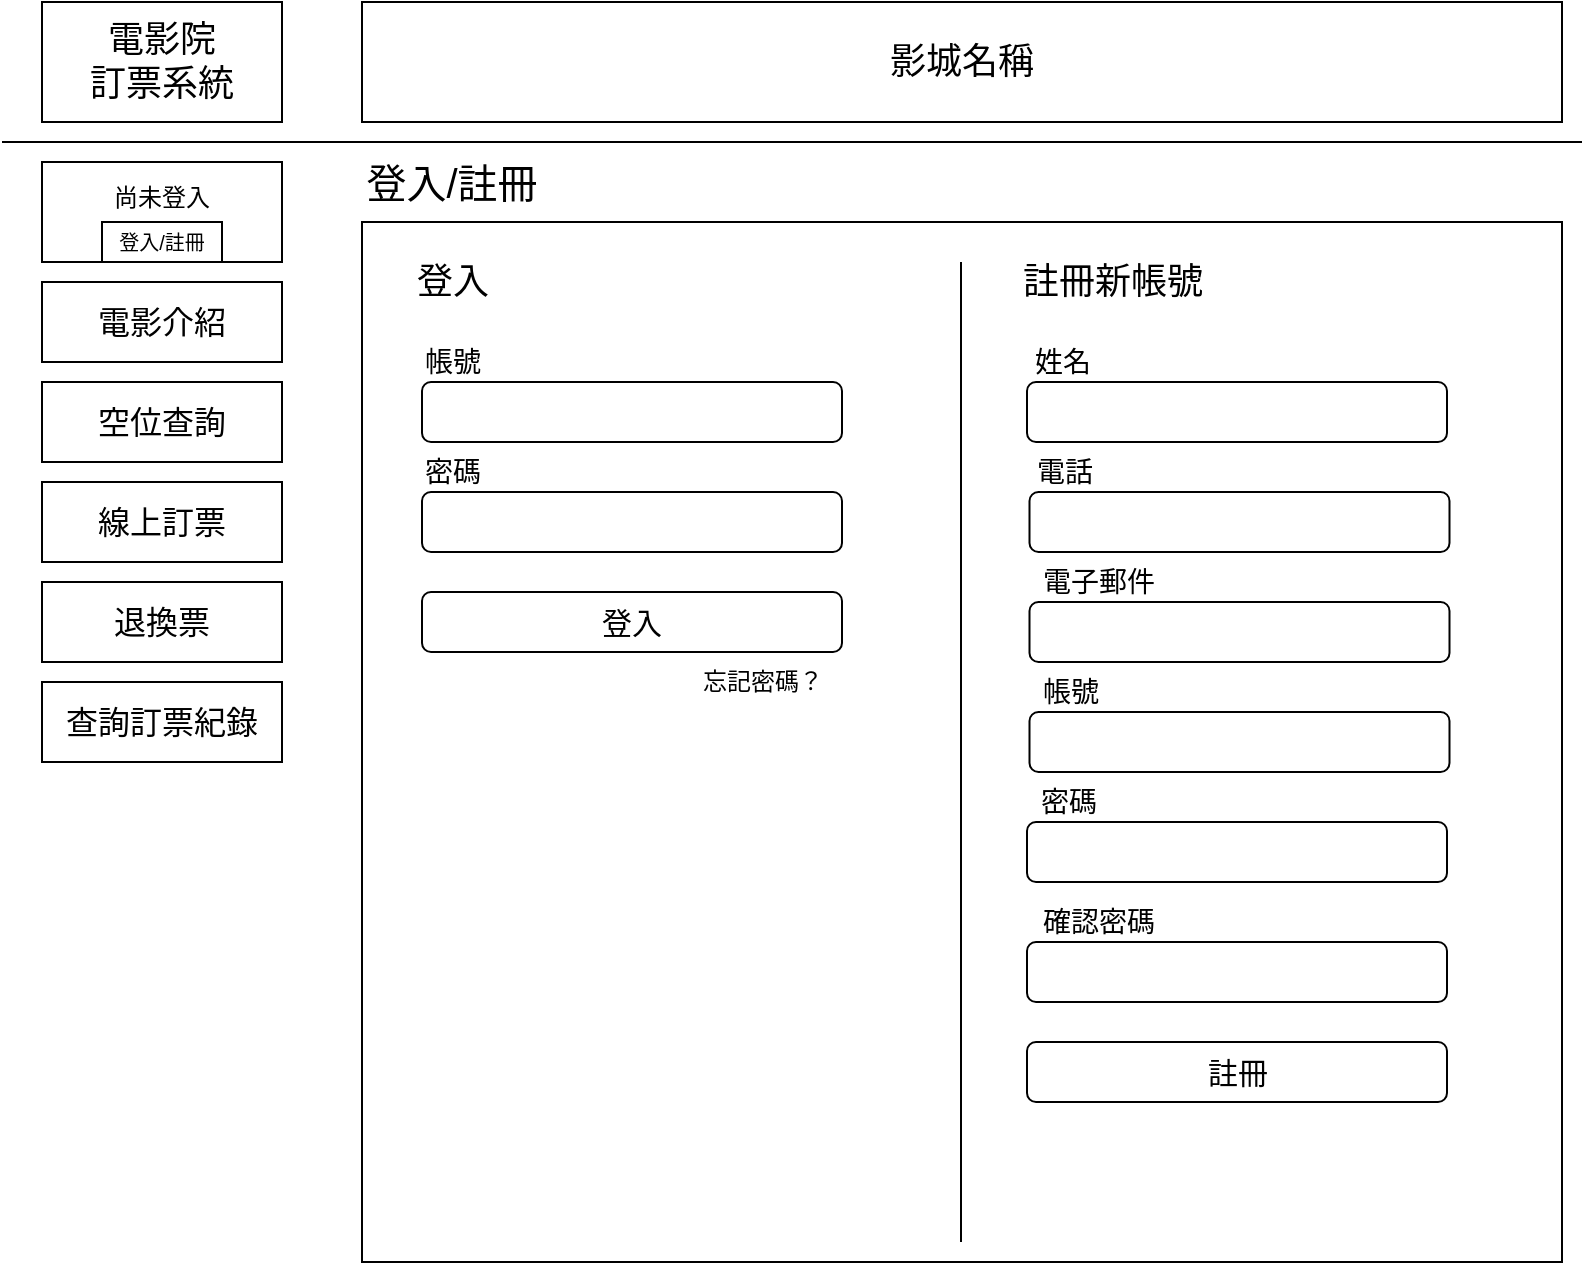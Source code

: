 <mxfile version="13.0.3" type="device"><diagram id="V6z0WZDsdBJURzAzEbW3" name="Page-1"><mxGraphModel dx="1038" dy="607" grid="1" gridSize="10" guides="1" tooltips="1" connect="1" arrows="1" fold="1" page="1" pageScale="1" pageWidth="827" pageHeight="1169" math="0" shadow="0"><root><mxCell id="0"/><mxCell id="1" parent="0"/><mxCell id="b8oCVE6nscO5WDQQC25G-1" value="" style="rounded=0;whiteSpace=wrap;html=1;" parent="1" vertex="1"><mxGeometry x="200" y="160" width="600" height="520" as="geometry"/></mxCell><mxCell id="b8oCVE6nscO5WDQQC25G-2" value="&lt;span style=&quot;font-size: 18px&quot;&gt;電影院&lt;br&gt;訂票系統&lt;/span&gt;" style="rounded=0;whiteSpace=wrap;html=1;" parent="1" vertex="1"><mxGeometry x="40" y="50" width="120" height="60" as="geometry"/></mxCell><mxCell id="b8oCVE6nscO5WDQQC25G-3" value="&lt;font style=&quot;font-size: 18px&quot;&gt;影城名稱&lt;/font&gt;" style="rounded=0;whiteSpace=wrap;html=1;" parent="1" vertex="1"><mxGeometry x="200" y="50" width="600" height="60" as="geometry"/></mxCell><mxCell id="b8oCVE6nscO5WDQQC25G-5" value="" style="endArrow=none;html=1;" parent="1" edge="1"><mxGeometry width="50" height="50" relative="1" as="geometry"><mxPoint x="810" y="120" as="sourcePoint"/><mxPoint x="20" y="120" as="targetPoint"/></mxGeometry></mxCell><mxCell id="b8oCVE6nscO5WDQQC25G-6" value="&lt;font style=&quot;font-size: 16px&quot;&gt;電影介紹&lt;/font&gt;" style="rounded=0;whiteSpace=wrap;html=1;" parent="1" vertex="1"><mxGeometry x="40" y="190" width="120" height="40" as="geometry"/></mxCell><mxCell id="b8oCVE6nscO5WDQQC25G-11" value="尚未登入&lt;br&gt;&amp;nbsp;" style="rounded=0;whiteSpace=wrap;html=1;strokeColor=#000000;align=center;" parent="1" vertex="1"><mxGeometry x="40" y="130" width="120" height="50" as="geometry"/></mxCell><mxCell id="b8oCVE6nscO5WDQQC25G-13" value="&lt;font style=&quot;font-size: 20px&quot;&gt;登入/註冊&lt;/font&gt;" style="text;html=1;strokeColor=none;fillColor=none;align=center;verticalAlign=middle;whiteSpace=wrap;rounded=0;" parent="1" vertex="1"><mxGeometry x="200" y="130" width="90" height="20" as="geometry"/></mxCell><mxCell id="b8oCVE6nscO5WDQQC25G-18" value="&lt;font style=&quot;font-size: 16px&quot;&gt;線上訂票&lt;/font&gt;" style="rounded=0;whiteSpace=wrap;html=1;" parent="1" vertex="1"><mxGeometry x="40" y="340" width="120" height="40" as="geometry"/></mxCell><mxCell id="b8oCVE6nscO5WDQQC25G-82" value="&lt;span style=&quot;font-size: 16px&quot;&gt;退換票&lt;/span&gt;" style="rounded=0;whiteSpace=wrap;html=1;" parent="1" vertex="1"><mxGeometry x="40" y="340" width="120" height="40" as="geometry"/></mxCell><mxCell id="b8oCVE6nscO5WDQQC25G-83" value="&lt;font style=&quot;font-size: 16px&quot;&gt;查詢訂票紀錄&lt;/font&gt;" style="rounded=0;whiteSpace=wrap;html=1;" parent="1" vertex="1"><mxGeometry x="40" y="390" width="120" height="40" as="geometry"/></mxCell><mxCell id="b8oCVE6nscO5WDQQC25G-85" value="&lt;font style=&quot;font-size: 16px&quot;&gt;空位查詢&lt;/font&gt;" style="rounded=0;whiteSpace=wrap;html=1;" parent="1" vertex="1"><mxGeometry x="40" y="240" width="120" height="40" as="geometry"/></mxCell><mxCell id="b8oCVE6nscO5WDQQC25G-86" value="&lt;font style=&quot;font-size: 10px&quot;&gt;登入/註冊&lt;/font&gt;" style="rounded=0;whiteSpace=wrap;html=1;strokeColor=#000000;" parent="1" vertex="1"><mxGeometry x="70" y="160" width="60" height="20" as="geometry"/></mxCell><mxCell id="gEj6kzCqYp7mq25FHKuv-1" value="&lt;font style=&quot;font-size: 16px&quot;&gt;線上訂票&lt;/font&gt;" style="rounded=0;whiteSpace=wrap;html=1;" parent="1" vertex="1"><mxGeometry x="40" y="290" width="120" height="40" as="geometry"/></mxCell><mxCell id="0Uk6IYR-tvCRAJfcGSbo-1" value="" style="endArrow=none;html=1;" parent="1" edge="1"><mxGeometry width="50" height="50" relative="1" as="geometry"><mxPoint x="499.5" y="670" as="sourcePoint"/><mxPoint x="499.5" y="180" as="targetPoint"/></mxGeometry></mxCell><mxCell id="0Uk6IYR-tvCRAJfcGSbo-3" value="&lt;font style=&quot;font-size: 18px&quot;&gt;登入&lt;/font&gt;" style="text;html=1;align=center;verticalAlign=middle;resizable=0;points=[];autosize=1;" parent="1" vertex="1"><mxGeometry x="220" y="180" width="50" height="20" as="geometry"/></mxCell><mxCell id="0Uk6IYR-tvCRAJfcGSbo-4" value="&lt;font style=&quot;font-size: 18px&quot;&gt;註冊新帳號&lt;/font&gt;" style="text;html=1;align=center;verticalAlign=middle;resizable=0;points=[];autosize=1;" parent="1" vertex="1"><mxGeometry x="520" y="180" width="110" height="20" as="geometry"/></mxCell><mxCell id="0Uk6IYR-tvCRAJfcGSbo-6" value="" style="rounded=1;whiteSpace=wrap;html=1;" parent="1" vertex="1"><mxGeometry x="230" y="240" width="210" height="30" as="geometry"/></mxCell><mxCell id="0Uk6IYR-tvCRAJfcGSbo-7" value="&lt;font style=&quot;font-size: 14px&quot;&gt;帳號&lt;/font&gt;" style="text;html=1;align=center;verticalAlign=middle;resizable=0;points=[];autosize=1;" parent="1" vertex="1"><mxGeometry x="225" y="220" width="40" height="20" as="geometry"/></mxCell><mxCell id="0Uk6IYR-tvCRAJfcGSbo-8" value="" style="rounded=1;whiteSpace=wrap;html=1;" parent="1" vertex="1"><mxGeometry x="230" y="295" width="210" height="30" as="geometry"/></mxCell><mxCell id="0Uk6IYR-tvCRAJfcGSbo-9" value="&lt;font style=&quot;font-size: 14px&quot;&gt;密碼&lt;/font&gt;" style="text;html=1;align=center;verticalAlign=middle;resizable=0;points=[];autosize=1;" parent="1" vertex="1"><mxGeometry x="225" y="275" width="40" height="20" as="geometry"/></mxCell><mxCell id="0Uk6IYR-tvCRAJfcGSbo-11" value="&lt;font style=&quot;font-size: 15px&quot;&gt;登入&lt;/font&gt;" style="rounded=1;whiteSpace=wrap;html=1;" parent="1" vertex="1"><mxGeometry x="230" y="345" width="210" height="30" as="geometry"/></mxCell><mxCell id="0Uk6IYR-tvCRAJfcGSbo-14" value="忘記密碼？" style="text;html=1;align=center;verticalAlign=middle;resizable=0;points=[];autosize=1;" parent="1" vertex="1"><mxGeometry x="360" y="380" width="80" height="20" as="geometry"/></mxCell><mxCell id="0Uk6IYR-tvCRAJfcGSbo-16" value="" style="rounded=1;whiteSpace=wrap;html=1;" parent="1" vertex="1"><mxGeometry x="532.5" y="240" width="210" height="30" as="geometry"/></mxCell><mxCell id="0Uk6IYR-tvCRAJfcGSbo-17" value="&lt;font style=&quot;font-size: 14px&quot;&gt;姓名&lt;/font&gt;" style="text;html=1;align=center;verticalAlign=middle;resizable=0;points=[];autosize=1;" parent="1" vertex="1"><mxGeometry x="530" y="220" width="40" height="20" as="geometry"/></mxCell><mxCell id="0Uk6IYR-tvCRAJfcGSbo-18" value="" style="rounded=1;whiteSpace=wrap;html=1;" parent="1" vertex="1"><mxGeometry x="533.75" y="295" width="210" height="30" as="geometry"/></mxCell><mxCell id="0Uk6IYR-tvCRAJfcGSbo-19" value="&lt;span style=&quot;font-size: 14px&quot;&gt;電話&lt;/span&gt;" style="text;html=1;align=center;verticalAlign=middle;resizable=0;points=[];autosize=1;" parent="1" vertex="1"><mxGeometry x="531.25" y="275" width="40" height="20" as="geometry"/></mxCell><mxCell id="0Uk6IYR-tvCRAJfcGSbo-20" value="" style="rounded=1;whiteSpace=wrap;html=1;" parent="1" vertex="1"><mxGeometry x="533.75" y="405" width="210" height="30" as="geometry"/></mxCell><mxCell id="0Uk6IYR-tvCRAJfcGSbo-21" value="&lt;font style=&quot;font-size: 14px&quot;&gt;帳號&lt;/font&gt;" style="text;html=1;align=center;verticalAlign=middle;resizable=0;points=[];autosize=1;" parent="1" vertex="1"><mxGeometry x="533.75" y="385" width="40" height="20" as="geometry"/></mxCell><mxCell id="0Uk6IYR-tvCRAJfcGSbo-23" value="" style="rounded=1;whiteSpace=wrap;html=1;" parent="1" vertex="1"><mxGeometry x="532.5" y="460" width="210" height="30" as="geometry"/></mxCell><mxCell id="0Uk6IYR-tvCRAJfcGSbo-24" value="&lt;font style=&quot;font-size: 14px&quot;&gt;密碼&lt;/font&gt;" style="text;html=1;align=center;verticalAlign=middle;resizable=0;points=[];autosize=1;" parent="1" vertex="1"><mxGeometry x="532.5" y="440" width="40" height="20" as="geometry"/></mxCell><mxCell id="0Uk6IYR-tvCRAJfcGSbo-25" value="" style="rounded=1;whiteSpace=wrap;html=1;" parent="1" vertex="1"><mxGeometry x="532.5" y="520" width="210" height="30" as="geometry"/></mxCell><mxCell id="0Uk6IYR-tvCRAJfcGSbo-26" value="&lt;font style=&quot;font-size: 14px&quot;&gt;確認密碼&lt;/font&gt;" style="text;html=1;align=center;verticalAlign=middle;resizable=0;points=[];autosize=1;" parent="1" vertex="1"><mxGeometry x="532.5" y="500" width="70" height="20" as="geometry"/></mxCell><mxCell id="0Uk6IYR-tvCRAJfcGSbo-27" value="&lt;span style=&quot;font-size: 15px&quot;&gt;註冊&lt;/span&gt;" style="rounded=1;whiteSpace=wrap;html=1;" parent="1" vertex="1"><mxGeometry x="532.5" y="570" width="210" height="30" as="geometry"/></mxCell><mxCell id="SvobPbO1ViqFXgdm-51W-1" value="" style="rounded=1;whiteSpace=wrap;html=1;" vertex="1" parent="1"><mxGeometry x="533.75" y="350" width="210" height="30" as="geometry"/></mxCell><mxCell id="SvobPbO1ViqFXgdm-51W-2" value="&lt;span style=&quot;font-size: 14px&quot;&gt;電子郵件&lt;/span&gt;" style="text;html=1;align=center;verticalAlign=middle;resizable=0;points=[];autosize=1;" vertex="1" parent="1"><mxGeometry x="532.5" y="330" width="70" height="20" as="geometry"/></mxCell></root></mxGraphModel></diagram></mxfile>